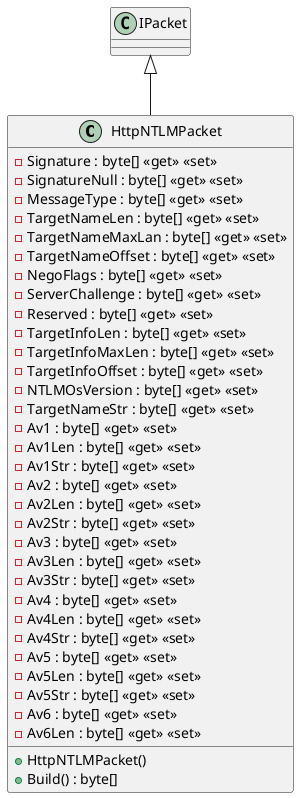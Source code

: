 @startuml
class HttpNTLMPacket {
    + HttpNTLMPacket()
    + Build() : byte[]
    - Signature : byte[] <<get>> <<set>>
    - SignatureNull : byte[] <<get>> <<set>>
    - MessageType : byte[] <<get>> <<set>>
    - TargetNameLen : byte[] <<get>> <<set>>
    - TargetNameMaxLan : byte[] <<get>> <<set>>
    - TargetNameOffset : byte[] <<get>> <<set>>
    - NegoFlags : byte[] <<get>> <<set>>
    - ServerChallenge : byte[] <<get>> <<set>>
    - Reserved : byte[] <<get>> <<set>>
    - TargetInfoLen : byte[] <<get>> <<set>>
    - TargetInfoMaxLen : byte[] <<get>> <<set>>
    - TargetInfoOffset : byte[] <<get>> <<set>>
    - NTLMOsVersion : byte[] <<get>> <<set>>
    - TargetNameStr : byte[] <<get>> <<set>>
    - Av1 : byte[] <<get>> <<set>>
    - Av1Len : byte[] <<get>> <<set>>
    - Av1Str : byte[] <<get>> <<set>>
    - Av2 : byte[] <<get>> <<set>>
    - Av2Len : byte[] <<get>> <<set>>
    - Av2Str : byte[] <<get>> <<set>>
    - Av3 : byte[] <<get>> <<set>>
    - Av3Len : byte[] <<get>> <<set>>
    - Av3Str : byte[] <<get>> <<set>>
    - Av4 : byte[] <<get>> <<set>>
    - Av4Len : byte[] <<get>> <<set>>
    - Av4Str : byte[] <<get>> <<set>>
    - Av5 : byte[] <<get>> <<set>>
    - Av5Len : byte[] <<get>> <<set>>
    - Av5Str : byte[] <<get>> <<set>>
    - Av6 : byte[] <<get>> <<set>>
    - Av6Len : byte[] <<get>> <<set>>
}
IPacket <|-- HttpNTLMPacket
@enduml
